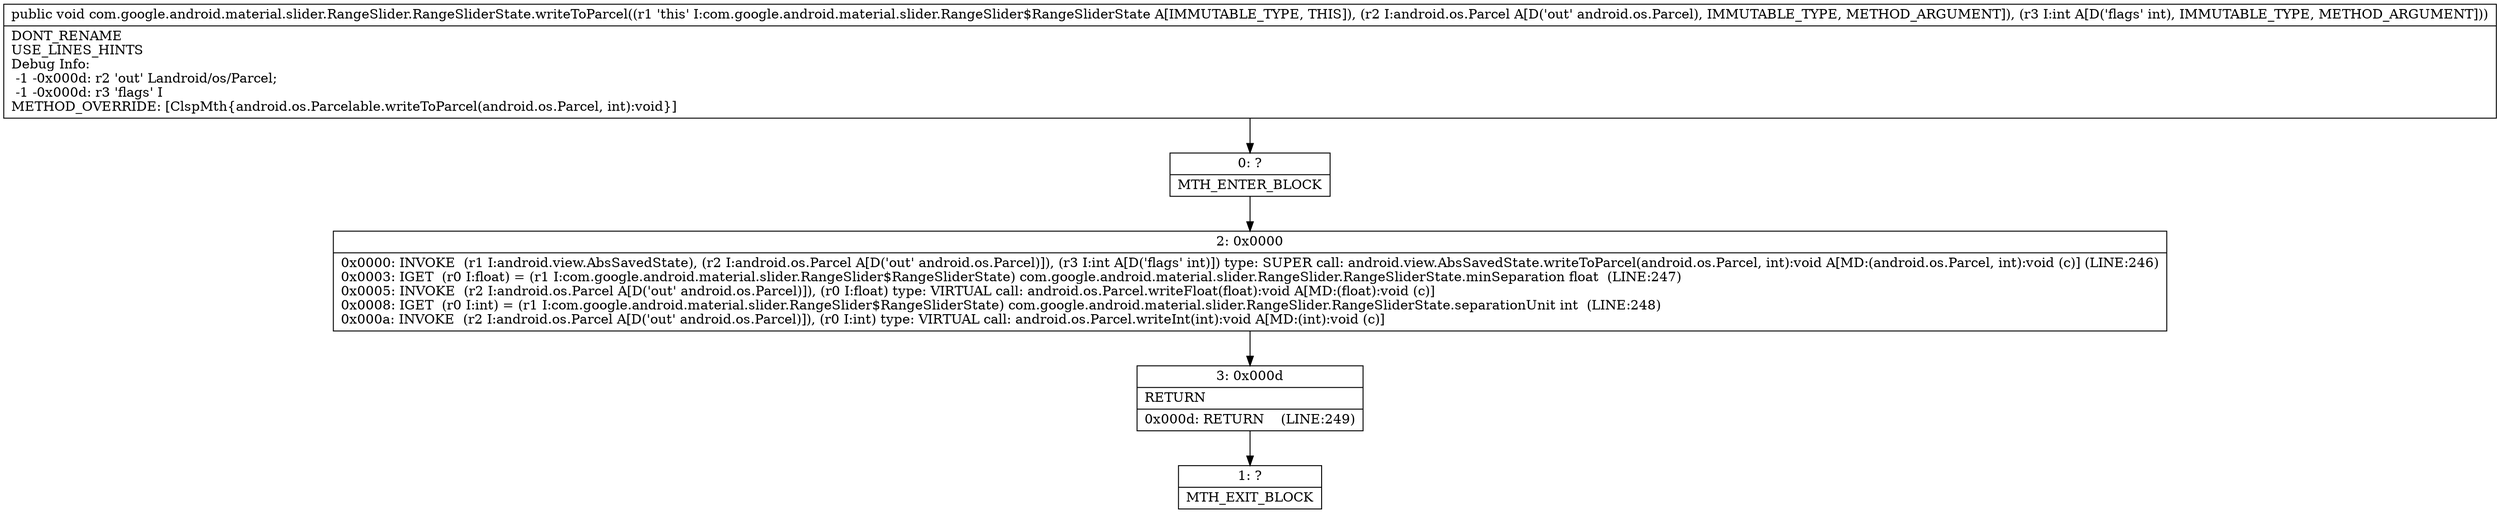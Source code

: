 digraph "CFG forcom.google.android.material.slider.RangeSlider.RangeSliderState.writeToParcel(Landroid\/os\/Parcel;I)V" {
Node_0 [shape=record,label="{0\:\ ?|MTH_ENTER_BLOCK\l}"];
Node_2 [shape=record,label="{2\:\ 0x0000|0x0000: INVOKE  (r1 I:android.view.AbsSavedState), (r2 I:android.os.Parcel A[D('out' android.os.Parcel)]), (r3 I:int A[D('flags' int)]) type: SUPER call: android.view.AbsSavedState.writeToParcel(android.os.Parcel, int):void A[MD:(android.os.Parcel, int):void (c)] (LINE:246)\l0x0003: IGET  (r0 I:float) = (r1 I:com.google.android.material.slider.RangeSlider$RangeSliderState) com.google.android.material.slider.RangeSlider.RangeSliderState.minSeparation float  (LINE:247)\l0x0005: INVOKE  (r2 I:android.os.Parcel A[D('out' android.os.Parcel)]), (r0 I:float) type: VIRTUAL call: android.os.Parcel.writeFloat(float):void A[MD:(float):void (c)]\l0x0008: IGET  (r0 I:int) = (r1 I:com.google.android.material.slider.RangeSlider$RangeSliderState) com.google.android.material.slider.RangeSlider.RangeSliderState.separationUnit int  (LINE:248)\l0x000a: INVOKE  (r2 I:android.os.Parcel A[D('out' android.os.Parcel)]), (r0 I:int) type: VIRTUAL call: android.os.Parcel.writeInt(int):void A[MD:(int):void (c)]\l}"];
Node_3 [shape=record,label="{3\:\ 0x000d|RETURN\l|0x000d: RETURN    (LINE:249)\l}"];
Node_1 [shape=record,label="{1\:\ ?|MTH_EXIT_BLOCK\l}"];
MethodNode[shape=record,label="{public void com.google.android.material.slider.RangeSlider.RangeSliderState.writeToParcel((r1 'this' I:com.google.android.material.slider.RangeSlider$RangeSliderState A[IMMUTABLE_TYPE, THIS]), (r2 I:android.os.Parcel A[D('out' android.os.Parcel), IMMUTABLE_TYPE, METHOD_ARGUMENT]), (r3 I:int A[D('flags' int), IMMUTABLE_TYPE, METHOD_ARGUMENT]))  | DONT_RENAME\lUSE_LINES_HINTS\lDebug Info:\l  \-1 \-0x000d: r2 'out' Landroid\/os\/Parcel;\l  \-1 \-0x000d: r3 'flags' I\lMETHOD_OVERRIDE: [ClspMth\{android.os.Parcelable.writeToParcel(android.os.Parcel, int):void\}]\l}"];
MethodNode -> Node_0;Node_0 -> Node_2;
Node_2 -> Node_3;
Node_3 -> Node_1;
}

